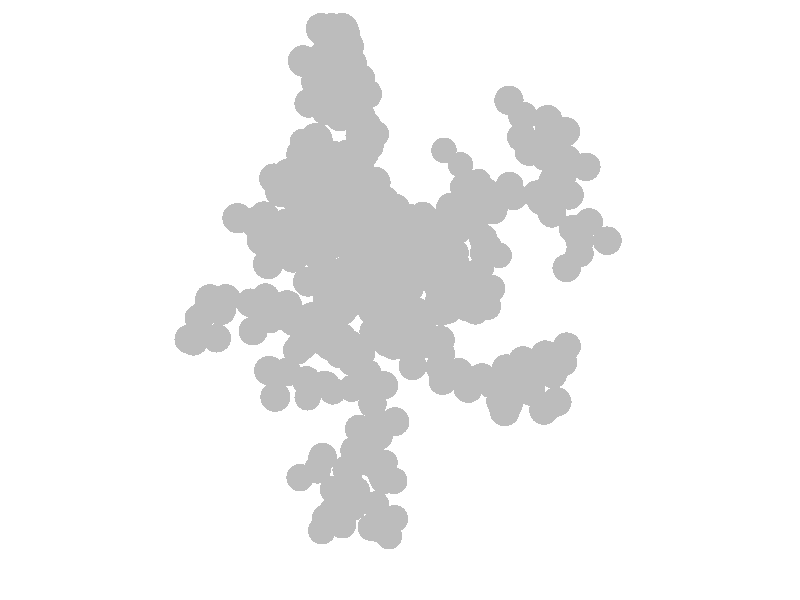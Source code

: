 #include "colors.inc"
background { rgb <1, 1, 1> }
camera {location <0, 0, 5>up <0,1,0> right <-1.33,0,0> angle 32look_at <0, 0, 0> sky <0, 1, 0> }
sphere { <0, 0, 0>, 0.05 texture {  pigment { rgb <0.5, 0.5, 0.5> } } }
sphere { <-0.0638263, 0.0583138, -0.0379613>, 0.05 texture {  pigment { rgb <0.5, 0.5, 0.5> } } }
sphere { <-0.0324001, 0.0656529, -0.0720638>, 0.05 texture {  pigment { rgb <0.5, 0.5, 0.5> } } }
sphere { <0.0309395, 0.103806, -0.0594075>, 0.05 texture {  pigment { rgb <0.5, 0.5, 0.5> } } }
sphere { <-0.0131241, 0.175431, -0.11345>, 0.05 texture {  pigment { rgb <0.5, 0.5, 0.5> } } }
sphere { <0.010452, 0.0143563, 0.0788838>, 0.05 texture {  pigment { rgb <0.5, 0.5, 0.5> } } }
sphere { <-0.122599, 0.0877057, 0.00207608>, 0.05 texture {  pigment { rgb <0.5, 0.5, 0.5> } } }
sphere { <0.0547786, -0.0444187, 0.0782655>, 0.05 texture {  pigment { rgb <0.5, 0.5, 0.5> } } }
sphere { <-0.0970406, 0.0344263, -0.102304>, 0.05 texture {  pigment { rgb <0.5, 0.5, 0.5> } } }
sphere { <-0.0311037, 0.1869, -0.164434>, 0.05 texture {  pigment { rgb <0.5, 0.5, 0.5> } } }
sphere { <-0.0950587, 0.122771, 0.0757487>, 0.05 texture {  pigment { rgb <0.5, 0.5, 0.5> } } }
sphere { <0.10911, 0.16541, -0.0537655>, 0.05 texture {  pigment { rgb <0.5, 0.5, 0.5> } } }
sphere { <-0.00552164, -0.0786874, 0.0429632>, 0.05 texture {  pigment { rgb <0.5, 0.5, 0.5> } } }
sphere { <-0.0906695, 0.19746, 0.139747>, 0.05 texture {  pigment { rgb <0.5, 0.5, 0.5> } } }
sphere { <-0.0312213, 0.267364, -0.153108>, 0.05 texture {  pigment { rgb <0.5, 0.5, 0.5> } } }
sphere { <-0.11531, 0.171247, 0.212761>, 0.05 texture {  pigment { rgb <0.5, 0.5, 0.5> } } }
sphere { <-0.0321288, 0.234284, -0.223894>, 0.05 texture {  pigment { rgb <0.5, 0.5, 0.5> } } }
sphere { <-0.0493192, 0.244205, 0.221508>, 0.05 texture {  pigment { rgb <0.5, 0.5, 0.5> } } }
sphere { <0.000377739, 0.210814, -0.0568499>, 0.05 texture {  pigment { rgb <0.5, 0.5, 0.5> } } }
sphere { <0.0785019, -0.128543, 0.0872931>, 0.05 texture {  pigment { rgb <0.5, 0.5, 0.5> } } }
sphere { <-0.114699, 0.259835, -0.100071>, 0.05 texture {  pigment { rgb <0.5, 0.5, 0.5> } } }
sphere { <-0.0947584, -0.112348, 0.0253705>, 0.05 texture {  pigment { rgb <0.5, 0.5, 0.5> } } }
sphere { <-0.160364, 0.15665, 0.20374>, 0.05 texture {  pigment { rgb <0.5, 0.5, 0.5> } } }
sphere { <0.0295652, 0.128194, -0.09527>, 0.05 texture {  pigment { rgb <0.5, 0.5, 0.5> } } }
sphere { <0.0588673, -0.0412395, 0.0343436>, 0.05 texture {  pigment { rgb <0.5, 0.5, 0.5> } } }
sphere { <-0.123248, 0.0843018, -0.16567>, 0.05 texture {  pigment { rgb <0.5, 0.5, 0.5> } } }
sphere { <-0.0858289, 0.30113, 0.156027>, 0.05 texture {  pigment { rgb <0.5, 0.5, 0.5> } } }
sphere { <-0.0477629, 0.252696, 0.122603>, 0.05 texture {  pigment { rgb <0.5, 0.5, 0.5> } } }
sphere { <-0.0593422, 0.259634, 0.0277938>, 0.05 texture {  pigment { rgb <0.5, 0.5, 0.5> } } }
sphere { <-0.148612, -0.189904, 0.0288424>, 0.05 texture {  pigment { rgb <0.5, 0.5, 0.5> } } }
sphere { <-0.0369525, -0.00581547, 0.163603>, 0.05 texture {  pigment { rgb <0.5, 0.5, 0.5> } } }
sphere { <0.136703, -0.0109638, 0.0119026>, 0.05 texture {  pigment { rgb <0.5, 0.5, 0.5> } } }
sphere { <0.0213121, -0.13097, 0.129565>, 0.05 texture {  pigment { rgb <0.5, 0.5, 0.5> } } }
sphere { <-0.172567, 0.27098, -0.0939308>, 0.05 texture {  pigment { rgb <0.5, 0.5, 0.5> } } }
sphere { <0.111412, 0.141263, 0.0204935>, 0.05 texture {  pigment { rgb <0.5, 0.5, 0.5> } } }
sphere { <0.0858302, 0.128231, -0.105939>, 0.05 texture {  pigment { rgb <0.5, 0.5, 0.5> } } }
sphere { <-0.158063, 0.318531, 0.200614>, 0.05 texture {  pigment { rgb <0.5, 0.5, 0.5> } } }
sphere { <0.169194, -0.0342335, 0.0785211>, 0.05 texture {  pigment { rgb <0.5, 0.5, 0.5> } } }
sphere { <-0.195169, 0.403458, 0.183603>, 0.05 texture {  pigment { rgb <0.5, 0.5, 0.5> } } }
sphere { <0.0181001, -0.0471128, 0.193856>, 0.05 texture {  pigment { rgb <0.5, 0.5, 0.5> } } }
sphere { <-0.0622092, 0.203627, -0.304588>, 0.05 texture {  pigment { rgb <0.5, 0.5, 0.5> } } }
sphere { <0.00774403, 0.188127, -0.281296>, 0.05 texture {  pigment { rgb <0.5, 0.5, 0.5> } } }
sphere { <-0.24327, 0.270184, -0.031567>, 0.05 texture {  pigment { rgb <0.5, 0.5, 0.5> } } }
sphere { <-0.227339, 0.191753, 0.256935>, 0.05 texture {  pigment { rgb <0.5, 0.5, 0.5> } } }
sphere { <-0.0452041, -0.149341, 0.119855>, 0.05 texture {  pigment { rgb <0.5, 0.5, 0.5> } } }
sphere { <-0.179893, -0.159974, -0.0568059>, 0.05 texture {  pigment { rgb <0.5, 0.5, 0.5> } } }
sphere { <-0.139485, -0.193531, -0.0512135>, 0.05 texture {  pigment { rgb <0.5, 0.5, 0.5> } } }
sphere { <-0.307165, 0.289338, -0.0792297>, 0.05 texture {  pigment { rgb <0.5, 0.5, 0.5> } } }
sphere { <0.124337, 0.116623, 0.0489664>, 0.05 texture {  pigment { rgb <0.5, 0.5, 0.5> } } }
sphere { <-0.0535015, -0.0412084, 0.203222>, 0.05 texture {  pigment { rgb <0.5, 0.5, 0.5> } } }
sphere { <-0.117139, 0.278544, -0.286828>, 0.05 texture {  pigment { rgb <0.5, 0.5, 0.5> } } }
sphere { <0.0437519, 0.212727, -0.340804>, 0.05 texture {  pigment { rgb <0.5, 0.5, 0.5> } } }
sphere { <-0.317379, 0.230389, -0.146789>, 0.05 texture {  pigment { rgb <0.5, 0.5, 0.5> } } }
sphere { <-0.129465, 0.369299, 0.27521>, 0.05 texture {  pigment { rgb <0.5, 0.5, 0.5> } } }
sphere { <-0.106728, -0.0183654, -0.0837548>, 0.05 texture {  pigment { rgb <0.5, 0.5, 0.5> } } }
sphere { <-0.0386463, 0.19808, 0.29603>, 0.05 texture {  pigment { rgb <0.5, 0.5, 0.5> } } }
sphere { <-0.010161, 0.317963, 0.0493561>, 0.05 texture {  pigment { rgb <0.5, 0.5, 0.5> } } }
sphere { <-0.101594, 0.36587, 0.165499>, 0.05 texture {  pigment { rgb <0.5, 0.5, 0.5> } } }
sphere { <0.0672895, 0.269247, -0.404338>, 0.05 texture {  pigment { rgb <0.5, 0.5, 0.5> } } }
sphere { <-0.148492, 0.470865, 0.182617>, 0.05 texture {  pigment { rgb <0.5, 0.5, 0.5> } } }
sphere { <-0.106304, 0.0443932, -0.245972>, 0.05 texture {  pigment { rgb <0.5, 0.5, 0.5> } } }
sphere { <0.206825, 0.0170358, 0.0083302>, 0.05 texture {  pigment { rgb <0.5, 0.5, 0.5> } } }
sphere { <-0.21253, -0.191162, 0.0859302>, 0.05 texture {  pigment { rgb <0.5, 0.5, 0.5> } } }
sphere { <-0.169205, -0.217906, 0.0799965>, 0.05 texture {  pigment { rgb <0.5, 0.5, 0.5> } } }
sphere { <0.0779018, 0.17325, -0.225173>, 0.05 texture {  pigment { rgb <0.5, 0.5, 0.5> } } }
sphere { <0.0889284, -0.156155, 0.0617349>, 0.05 texture {  pigment { rgb <0.5, 0.5, 0.5> } } }
sphere { <0.146523, -0.191764, 0.0230884>, 0.05 texture {  pigment { rgb <0.5, 0.5, 0.5> } } }
sphere { <-0.2749, -0.142934, 0.0929608>, 0.05 texture {  pigment { rgb <0.5, 0.5, 0.5> } } }
sphere { <0.0448127, -0.232379, 0.0988782>, 0.05 texture {  pigment { rgb <0.5, 0.5, 0.5> } } }
sphere { <-0.108718, -0.0395192, -0.216721>, 0.05 texture {  pigment { rgb <0.5, 0.5, 0.5> } } }
sphere { <-0.176192, -0.0102611, -0.103167>, 0.05 texture {  pigment { rgb <0.5, 0.5, 0.5> } } }
sphere { <-0.262507, 0.127981, 0.309788>, 0.05 texture {  pigment { rgb <0.5, 0.5, 0.5> } } }
sphere { <0.176546, 0.124871, 0.00364049>, 0.05 texture {  pigment { rgb <0.5, 0.5, 0.5> } } }
sphere { <-0.167874, 0.463022, 0.160293>, 0.05 texture {  pigment { rgb <0.5, 0.5, 0.5> } } }
sphere { <0.0380525, 0.297272, -0.0332474>, 0.05 texture {  pigment { rgb <0.5, 0.5, 0.5> } } }
sphere { <-0.266167, 0.432216, 0.178091>, 0.05 texture {  pigment { rgb <0.5, 0.5, 0.5> } } }
sphere { <0.137592, 0.22436, 0.0547039>, 0.05 texture {  pigment { rgb <0.5, 0.5, 0.5> } } }
sphere { <-0.127985, -0.266256, 0.0263881>, 0.05 texture {  pigment { rgb <0.5, 0.5, 0.5> } } }
sphere { <0.14082, -0.240112, 0.0381363>, 0.05 texture {  pigment { rgb <0.5, 0.5, 0.5> } } }
sphere { <0.0740019, -0.0916645, 0.209864>, 0.05 texture {  pigment { rgb <0.5, 0.5, 0.5> } } }
sphere { <-0.301414, -0.0899719, 0.0214609>, 0.05 texture {  pigment { rgb <0.5, 0.5, 0.5> } } }
sphere { <0.300123, 0.0364951, -0.0171716>, 0.05 texture {  pigment { rgb <0.5, 0.5, 0.5> } } }
sphere { <-0.195528, 0.0566063, 0.291526>, 0.05 texture {  pigment { rgb <0.5, 0.5, 0.5> } } }
sphere { <-0.0510525, -0.0110275, -0.246629>, 0.05 texture {  pigment { rgb <0.5, 0.5, 0.5> } } }
sphere { <-0.358972, 0.26506, -0.222534>, 0.05 texture {  pigment { rgb <0.5, 0.5, 0.5> } } }
sphere { <-0.241392, 0.00707664, 0.340594>, 0.05 texture {  pigment { rgb <0.5, 0.5, 0.5> } } }
sphere { <-0.349659, 0.179432, -0.175446>, 0.05 texture {  pigment { rgb <0.5, 0.5, 0.5> } } }
sphere { <-0.338241, 0.185604, 0.311852>, 0.05 texture {  pigment { rgb <0.5, 0.5, 0.5> } } }
sphere { <-0.358393, -0.176169, 0.130739>, 0.05 texture {  pigment { rgb <0.5, 0.5, 0.5> } } }
sphere { <-0.0857133, -0.29415, 0.100442>, 0.05 texture {  pigment { rgb <0.5, 0.5, 0.5> } } }
sphere { <-0.355267, 0.1409, 0.379745>, 0.05 texture {  pigment { rgb <0.5, 0.5, 0.5> } } }
sphere { <-0.0563266, -0.303673, 0.0501294>, 0.05 texture {  pigment { rgb <0.5, 0.5, 0.5> } } }
sphere { <0.0630769, -0.0918873, 0.191222>, 0.05 texture {  pigment { rgb <0.5, 0.5, 0.5> } } }
sphere { <-0.0585658, 0.0609898, 0.202425>, 0.05 texture {  pigment { rgb <0.5, 0.5, 0.5> } } }
sphere { <-0.375694, -0.0770352, 0.073654>, 0.05 texture {  pigment { rgb <0.5, 0.5, 0.5> } } }
sphere { <-0.115293, 0.365811, 0.362804>, 0.05 texture {  pigment { rgb <0.5, 0.5, 0.5> } } }
sphere { <-0.0969145, -0.366478, 0.0825126>, 0.05 texture {  pigment { rgb <0.5, 0.5, 0.5> } } }
sphere { <-0.451261, -0.0511555, 0.122642>, 0.05 texture {  pigment { rgb <0.5, 0.5, 0.5> } } }
sphere { <0.071484, 0.163111, -0.375537>, 0.05 texture {  pigment { rgb <0.5, 0.5, 0.5> } } }
sphere { <0.17722, 0.298098, 0.085332>, 0.05 texture {  pigment { rgb <0.5, 0.5, 0.5> } } }
sphere { <0.139781, 0.138631, -0.320911>, 0.05 texture {  pigment { rgb <0.5, 0.5, 0.5> } } }
sphere { <0.142721, -0.237039, 0.0577085>, 0.05 texture {  pigment { rgb <0.5, 0.5, 0.5> } } }
sphere { <-0.35507, 0.345713, -0.178812>, 0.05 texture {  pigment { rgb <0.5, 0.5, 0.5> } } }
sphere { <-0.0701502, -0.438868, 0.109224>, 0.05 texture {  pigment { rgb <0.5, 0.5, 0.5> } } }
sphere { <0.0355726, 0.0516716, 0.171115>, 0.05 texture {  pigment { rgb <0.5, 0.5, 0.5> } } }
sphere { <0.264422, 0.296097, 0.117245>, 0.05 texture {  pigment { rgb <0.5, 0.5, 0.5> } } }
sphere { <0.317806, 0.355184, 0.134396>, 0.05 texture {  pigment { rgb <0.5, 0.5, 0.5> } } }
sphere { <-0.422643, -0.0569274, 0.0337553>, 0.05 texture {  pigment { rgb <0.5, 0.5, 0.5> } } }
sphere { <-0.105795, 0.526017, 0.247738>, 0.05 texture {  pigment { rgb <0.5, 0.5, 0.5> } } }
sphere { <0.305771, 0.38487, 0.0400129>, 0.05 texture {  pigment { rgb <0.5, 0.5, 0.5> } } }
sphere { <-0.138034, 0.474743, 0.197926>, 0.05 texture {  pigment { rgb <0.5, 0.5, 0.5> } } }
sphere { <0.191668, -0.010791, 0.0155188>, 0.05 texture {  pigment { rgb <0.5, 0.5, 0.5> } } }
sphere { <-0.112751, 0.340979, -0.361534>, 0.05 texture {  pigment { rgb <0.5, 0.5, 0.5> } } }
sphere { <-0.114176, 0.593949, 0.259121>, 0.05 texture {  pigment { rgb <0.5, 0.5, 0.5> } } }
sphere { <0.206482, -0.253922, 0.110242>, 0.05 texture {  pigment { rgb <0.5, 0.5, 0.5> } } }
sphere { <0.144107, -0.141106, 0.0645522>, 0.05 texture {  pigment { rgb <0.5, 0.5, 0.5> } } }
sphere { <-0.0931741, 0.252292, -0.385096>, 0.05 texture {  pigment { rgb <0.5, 0.5, 0.5> } } }
sphere { <0.285518, 0.366521, 0.188368>, 0.05 texture {  pigment { rgb <0.5, 0.5, 0.5> } } }
sphere { <-0.318457, -0.0585407, 0.00017752>, 0.05 texture {  pigment { rgb <0.5, 0.5, 0.5> } } }
sphere { <-0.212127, -0.00484829, 0.226201>, 0.05 texture {  pigment { rgb <0.5, 0.5, 0.5> } } }
sphere { <-0.131094, 0.61377, 0.338726>, 0.05 texture {  pigment { rgb <0.5, 0.5, 0.5> } } }
sphere { <-0.0176708, -0.421276, 0.181244>, 0.05 texture {  pigment { rgb <0.5, 0.5, 0.5> } } }
sphere { <-0.141659, -0.449322, 0.152457>, 0.05 texture {  pigment { rgb <0.5, 0.5, 0.5> } } }
sphere { <-0.0905943, -0.47618, 0.100166>, 0.05 texture {  pigment { rgb <0.5, 0.5, 0.5> } } }
sphere { <-0.395549, 0.380512, -0.103704>, 0.05 texture {  pigment { rgb <0.5, 0.5, 0.5> } } }
sphere { <-0.279486, 0.396722, -0.204938>, 0.05 texture {  pigment { rgb <0.5, 0.5, 0.5> } } }
sphere { <-0.339732, -0.155905, 0.19334>, 0.05 texture {  pigment { rgb <0.5, 0.5, 0.5> } } }
sphere { <0.140413, 0.303343, -0.428763>, 0.05 texture {  pigment { rgb <0.5, 0.5, 0.5> } } }
sphere { <-0.460512, -0.0682919, 0.0643492>, 0.05 texture {  pigment { rgb <0.5, 0.5, 0.5> } } }
sphere { <0.402147, 0.368537, 0.0595167>, 0.05 texture {  pigment { rgb <0.5, 0.5, 0.5> } } }
sphere { <-0.186937, 0.336385, 0.396832>, 0.05 texture {  pigment { rgb <0.5, 0.5, 0.5> } } }
sphere { <0.33187, 0.0415347, -0.0645961>, 0.05 texture {  pigment { rgb <0.5, 0.5, 0.5> } } }
sphere { <0.330185, 0.318664, 0.0555383>, 0.05 texture {  pigment { rgb <0.5, 0.5, 0.5> } } }
sphere { <0.284026, -0.270148, 0.150782>, 0.05 texture {  pigment { rgb <0.5, 0.5, 0.5> } } }
sphere { <0.195705, 0.105909, -0.254411>, 0.05 texture {  pigment { rgb <0.5, 0.5, 0.5> } } }
sphere { <0.294255, 0.217555, 0.0689453>, 0.05 texture {  pigment { rgb <0.5, 0.5, 0.5> } } }
sphere { <-0.112503, -0.528999, 0.0329898>, 0.05 texture {  pigment { rgb <0.5, 0.5, 0.5> } } }
sphere { <0.20594, 0.250278, 0.011226>, 0.05 texture {  pigment { rgb <0.5, 0.5, 0.5> } } }
sphere { <-0.106827, 0.286374, -0.449762>, 0.05 texture {  pigment { rgb <0.5, 0.5, 0.5> } } }
sphere { <0.0829324, 0.307247, -0.0624599>, 0.05 texture {  pigment { rgb <0.5, 0.5, 0.5> } } }
sphere { <-0.211085, 0.0995288, -0.164856>, 0.05 texture {  pigment { rgb <0.5, 0.5, 0.5> } } }
sphere { <-0.34398, -0.160836, 0.0636601>, 0.05 texture {  pigment { rgb <0.5, 0.5, 0.5> } } }
sphere { <0.086459, 0.100112, -0.43219>, 0.05 texture {  pigment { rgb <0.5, 0.5, 0.5> } } }
sphere { <0.190827, 0.218979, -0.429718>, 0.05 texture {  pigment { rgb <0.5, 0.5, 0.5> } } }
sphere { <0.313779, -0.288614, 0.198671>, 0.05 texture {  pigment { rgb <0.5, 0.5, 0.5> } } }
sphere { <-0.166245, 0.344889, -0.0803423>, 0.05 texture {  pigment { rgb <0.5, 0.5, 0.5> } } }
sphere { <-0.146771, 0.620101, 0.201092>, 0.05 texture {  pigment { rgb <0.5, 0.5, 0.5> } } }
sphere { <-0.162434, 0.698762, 0.318016>, 0.05 texture {  pigment { rgb <0.5, 0.5, 0.5> } } }
sphere { <-0.209863, 0.215399, 0.265484>, 0.05 texture {  pigment { rgb <0.5, 0.5, 0.5> } } }
sphere { <0.280305, 0.057528, -0.0990273>, 0.05 texture {  pigment { rgb <0.5, 0.5, 0.5> } } }
sphere { <-0.205947, 0.630919, 0.206377>, 0.05 texture {  pigment { rgb <0.5, 0.5, 0.5> } } }
sphere { <0.0381627, -0.117706, 0.268538>, 0.05 texture {  pigment { rgb <0.5, 0.5, 0.5> } } }
sphere { <-0.21308, -0.135033, -0.119497>, 0.05 texture {  pigment { rgb <0.5, 0.5, 0.5> } } }
sphere { <0.00905992, 0.199594, 0.31636>, 0.05 texture {  pigment { rgb <0.5, 0.5, 0.5> } } }
sphere { <-0.0235193, 0.28143, 0.32821>, 0.05 texture {  pigment { rgb <0.5, 0.5, 0.5> } } }
sphere { <-0.388534, -0.0159796, 0.19059>, 0.05 texture {  pigment { rgb <0.5, 0.5, 0.5> } } }
sphere { <0.371876, -0.240474, 0.115563>, 0.05 texture {  pigment { rgb <0.5, 0.5, 0.5> } } }
sphere { <-0.0760018, -0.494078, -0.0494799>, 0.05 texture {  pigment { rgb <0.5, 0.5, 0.5> } } }
sphere { <-0.266271, 0.376963, 0.412329>, 0.05 texture {  pigment { rgb <0.5, 0.5, 0.5> } } }
sphere { <0.18716, 0.339834, -0.425733>, 0.05 texture {  pigment { rgb <0.5, 0.5, 0.5> } } }
sphere { <-0.323907, 0.481764, 0.221686>, 0.05 texture {  pigment { rgb <0.5, 0.5, 0.5> } } }
sphere { <-0.435665, 0.119224, 0.388476>, 0.05 texture {  pigment { rgb <0.5, 0.5, 0.5> } } }
sphere { <0.488342, 0.377843, 0.0193328>, 0.05 texture {  pigment { rgb <0.5, 0.5, 0.5> } } }
sphere { <-0.131516, 0.734888, 0.369174>, 0.05 texture {  pigment { rgb <0.5, 0.5, 0.5> } } }
sphere { <-0.231865, 0.396249, 0.491298>, 0.05 texture {  pigment { rgb <0.5, 0.5, 0.5> } } }
sphere { <-0.260429, -0.0866789, 0.3689>, 0.05 texture {  pigment { rgb <0.5, 0.5, 0.5> } } }
sphere { <-0.208908, 0.341709, 0.532225>, 0.05 texture {  pigment { rgb <0.5, 0.5, 0.5> } } }
sphere { <0.499697, 0.350198, 0.073712>, 0.05 texture {  pigment { rgb <0.5, 0.5, 0.5> } } }
sphere { <-0.392047, -0.249835, 0.167881>, 0.05 texture {  pigment { rgb <0.5, 0.5, 0.5> } } }
sphere { <-0.268717, 0.0783976, 0.237561>, 0.05 texture {  pigment { rgb <0.5, 0.5, 0.5> } } }
sphere { <0.295283, 0.166367, 0.107217>, 0.05 texture {  pigment { rgb <0.5, 0.5, 0.5> } } }
sphere { <-0.132186, 0.300322, -0.506866>, 0.05 texture {  pigment { rgb <0.5, 0.5, 0.5> } } }
sphere { <-0.0911582, 0.384643, -0.52751>, 0.05 texture {  pigment { rgb <0.5, 0.5, 0.5> } } }
sphere { <-0.174512, -0.597528, 0.0178194>, 0.05 texture {  pigment { rgb <0.5, 0.5, 0.5> } } }
sphere { <-0.188311, -0.600406, 0.0767014>, 0.05 texture {  pigment { rgb <0.5, 0.5, 0.5> } } }
sphere { <0.540846, 0.308322, 0.0365534>, 0.05 texture {  pigment { rgb <0.5, 0.5, 0.5> } } }
sphere { <0.352288, -0.344383, 0.215903>, 0.05 texture {  pigment { rgb <0.5, 0.5, 0.5> } } }
sphere { <0.225645, 0.0871822, -0.244662>, 0.05 texture {  pigment { rgb <0.5, 0.5, 0.5> } } }
sphere { <-0.255467, 0.367893, -0.0455272>, 0.05 texture {  pigment { rgb <0.5, 0.5, 0.5> } } }
sphere { <0.45309, -0.248895, 0.0804181>, 0.05 texture {  pigment { rgb <0.5, 0.5, 0.5> } } }
sphere { <0.394186, 0.412829, -0.021806>, 0.05 texture {  pigment { rgb <0.5, 0.5, 0.5> } } }
sphere { <-0.423229, -0.254609, 0.242378>, 0.05 texture {  pigment { rgb <0.5, 0.5, 0.5> } } }
sphere { <-0.118343, 0.371409, -0.455147>, 0.05 texture {  pigment { rgb <0.5, 0.5, 0.5> } } }
sphere { <0.546956, 0.427834, -0.0093879>, 0.05 texture {  pigment { rgb <0.5, 0.5, 0.5> } } }
sphere { <-0.114227, 0.326967, 0.450543>, 0.05 texture {  pigment { rgb <0.5, 0.5, 0.5> } } }
sphere { <-0.0549275, 0.271599, -0.490561>, 0.05 texture {  pigment { rgb <0.5, 0.5, 0.5> } } }
sphere { <-0.158042, 0.776448, 0.422031>, 0.05 texture {  pigment { rgb <0.5, 0.5, 0.5> } } }
sphere { <-0.118847, -0.267111, -0.106563>, 0.05 texture {  pigment { rgb <0.5, 0.5, 0.5> } } }
sphere { <-0.365966, 0.244335, 0.329178>, 0.05 texture {  pigment { rgb <0.5, 0.5, 0.5> } } }
sphere { <-0.18627, -0.633914, -0.0601707>, 0.05 texture {  pigment { rgb <0.5, 0.5, 0.5> } } }
sphere { <0.23249, -0.301868, 0.239734>, 0.05 texture {  pigment { rgb <0.5, 0.5, 0.5> } } }
sphere { <-0.122483, 0.391476, -0.614388>, 0.05 texture {  pigment { rgb <0.5, 0.5, 0.5> } } }
sphere { <-0.163071, 0.394405, -0.701304>, 0.05 texture {  pigment { rgb <0.5, 0.5, 0.5> } } }
sphere { <-0.248318, 0.770833, 0.431857>, 0.05 texture {  pigment { rgb <0.5, 0.5, 0.5> } } }
sphere { <-0.219771, 0.295263, 0.296029>, 0.05 texture {  pigment { rgb <0.5, 0.5, 0.5> } } }
sphere { <0.190628, 0.362699, -0.482966>, 0.05 texture {  pigment { rgb <0.5, 0.5, 0.5> } } }
sphere { <0.560353, 0.445394, 0.0715616>, 0.05 texture {  pigment { rgb <0.5, 0.5, 0.5> } } }
sphere { <0.215256, 0.183213, -0.374711>, 0.05 texture {  pigment { rgb <0.5, 0.5, 0.5> } } }
sphere { <0.194879, 0.368563, -0.440986>, 0.05 texture {  pigment { rgb <0.5, 0.5, 0.5> } } }
sphere { <-0.13965, 0.048496, -0.32235>, 0.05 texture {  pigment { rgb <0.5, 0.5, 0.5> } } }
sphere { <0.0417441, 0.0452998, -0.36177>, 0.05 texture {  pigment { rgb <0.5, 0.5, 0.5> } } }
sphere { <0.320788, -0.282663, 0.240713>, 0.05 texture {  pigment { rgb <0.5, 0.5, 0.5> } } }
sphere { <-0.273472, -0.55612, 0.0719938>, 0.05 texture {  pigment { rgb <0.5, 0.5, 0.5> } } }
sphere { <-0.0158613, 0.303479, 0.36843>, 0.05 texture {  pigment { rgb <0.5, 0.5, 0.5> } } }
sphere { <-0.242557, -0.692255, -0.0866901>, 0.05 texture {  pigment { rgb <0.5, 0.5, 0.5> } } }
sphere { <-0.105901, -0.538163, -0.0787359>, 0.05 texture {  pigment { rgb <0.5, 0.5, 0.5> } } }
sphere { <0.242967, 0.437085, -0.398301>, 0.05 texture {  pigment { rgb <0.5, 0.5, 0.5> } } }
sphere { <-0.155569, -0.674555, 0.0827516>, 0.05 texture {  pigment { rgb <0.5, 0.5, 0.5> } } }
sphere { <-0.107588, -0.601282, -0.125633>, 0.05 texture {  pigment { rgb <0.5, 0.5, 0.5> } } }
sphere { <-0.0203551, -0.150403, 0.328815>, 0.05 texture {  pigment { rgb <0.5, 0.5, 0.5> } } }
sphere { <-0.378453, 0.255094, 0.359434>, 0.05 texture {  pigment { rgb <0.5, 0.5, 0.5> } } }
sphere { <-0.508845, -0.107586, 0.16607>, 0.05 texture {  pigment { rgb <0.5, 0.5, 0.5> } } }
sphere { <-0.184156, 0.395516, -0.528839>, 0.05 texture {  pigment { rgb <0.5, 0.5, 0.5> } } }
sphere { <-0.176946, -0.326082, -0.134759>, 0.05 texture {  pigment { rgb <0.5, 0.5, 0.5> } } }
sphere { <-0.174356, 0.776427, 0.318684>, 0.05 texture {  pigment { rgb <0.5, 0.5, 0.5> } } }
sphere { <0.152059, -0.290331, 0.0126738>, 0.05 texture {  pigment { rgb <0.5, 0.5, 0.5> } } }
sphere { <0.425222, -0.210225, 0.170912>, 0.05 texture {  pigment { rgb <0.5, 0.5, 0.5> } } }
sphere { <-0.171114, 0.749077, 0.255057>, 0.05 texture {  pigment { rgb <0.5, 0.5, 0.5> } } }
sphere { <-0.0663584, 0.133186, -0.365696>, 0.05 texture {  pigment { rgb <0.5, 0.5, 0.5> } } }
sphere { <0.51219, -0.193024, 0.0760094>, 0.05 texture {  pigment { rgb <0.5, 0.5, 0.5> } } }
sphere { <-0.0661731, -0.646748, -0.110833>, 0.05 texture {  pigment { rgb <0.5, 0.5, 0.5> } } }
sphere { <0.362953, -0.28757, 0.0465006>, 0.05 texture {  pigment { rgb <0.5, 0.5, 0.5> } } }
sphere { <-0.224813, -0.77487, -0.0554359>, 0.05 texture {  pigment { rgb <0.5, 0.5, 0.5> } } }
sphere { <-0.342689, 0.430062, -0.211086>, 0.05 texture {  pigment { rgb <0.5, 0.5, 0.5> } } }
sphere { <0.139967, -0.0384943, 0.232664>, 0.05 texture {  pigment { rgb <0.5, 0.5, 0.5> } } }
sphere { <-0.258283, 0.388691, 0.563193>, 0.05 texture {  pigment { rgb <0.5, 0.5, 0.5> } } }
sphere { <-0.287783, 0.4125, 0.600655>, 0.05 texture {  pigment { rgb <0.5, 0.5, 0.5> } } }
sphere { <-0.337943, 0.426207, -0.136229>, 0.05 texture {  pigment { rgb <0.5, 0.5, 0.5> } } }
sphere { <-0.237311, 0.862799, 0.398486>, 0.05 texture {  pigment { rgb <0.5, 0.5, 0.5> } } }
sphere { <-0.289998, 0.117928, -0.17582>, 0.05 texture {  pigment { rgb <0.5, 0.5, 0.5> } } }
sphere { <0.327997, -0.295241, 0.335473>, 0.05 texture {  pigment { rgb <0.5, 0.5, 0.5> } } }
sphere { <-0.0763203, 0.38538, -0.440578>, 0.05 texture {  pigment { rgb <0.5, 0.5, 0.5> } } }
sphere { <-0.262193, 0.477275, -0.181073>, 0.05 texture {  pigment { rgb <0.5, 0.5, 0.5> } } }
sphere { <-0.119954, 0.4932, 0.331835>, 0.05 texture {  pigment { rgb <0.5, 0.5, 0.5> } } }
sphere { <-0.259891, 0.765952, 0.461793>, 0.05 texture {  pigment { rgb <0.5, 0.5, 0.5> } } }
sphere { <-0.143652, 0.310924, 0.540431>, 0.05 texture {  pigment { rgb <0.5, 0.5, 0.5> } } }
sphere { <0.282196, 0.0895472, -0.314984>, 0.05 texture {  pigment { rgb <0.5, 0.5, 0.5> } } }
sphere { <0.654622, 0.469288, 0.094692>, 0.05 texture {  pigment { rgb <0.5, 0.5, 0.5> } } }
sphere { <0.259532, 0.399879, -0.496302>, 0.05 texture {  pigment { rgb <0.5, 0.5, 0.5> } } }
sphere { <-0.308811, 0.766612, 0.535206>, 0.05 texture {  pigment { rgb <0.5, 0.5, 0.5> } } }
sphere { <-0.260773, 0.663696, 0.132169>, 0.05 texture {  pigment { rgb <0.5, 0.5, 0.5> } } }
sphere { <0.379266, -0.312065, 0.294883>, 0.05 texture {  pigment { rgb <0.5, 0.5, 0.5> } } }
sphere { <-0.246202, 0.540702, -0.158856>, 0.05 texture {  pigment { rgb <0.5, 0.5, 0.5> } } }
sphere { <0.563024, 0.430455, 0.1455>, 0.05 texture {  pigment { rgb <0.5, 0.5, 0.5> } } }
sphere { <-0.0800511, 0.375223, 0.563043>, 0.05 texture {  pigment { rgb <0.5, 0.5, 0.5> } } }
sphere { <0.598692, 0.507081, -0.007684>, 0.05 texture {  pigment { rgb <0.5, 0.5, 0.5> } } }
sphere { <0.415991, -0.299546, 0.149625>, 0.05 texture {  pigment { rgb <0.5, 0.5, 0.5> } } }
sphere { <0.524485, 0.488614, 0.209562>, 0.05 texture {  pigment { rgb <0.5, 0.5, 0.5> } } }
sphere { <-0.145709, 0.30122, -0.731266>, 0.05 texture {  pigment { rgb <0.5, 0.5, 0.5> } } }
sphere { <-0.181818, 0.0284534, -0.197342>, 0.05 texture {  pigment { rgb <0.5, 0.5, 0.5> } } }
sphere { <-0.27765, 0.518253, -0.0702214>, 0.05 texture {  pigment { rgb <0.5, 0.5, 0.5> } } }
sphere { <-0.172529, -0.758168, -0.0940599>, 0.05 texture {  pigment { rgb <0.5, 0.5, 0.5> } } }
sphere { <-0.45323, 0.279911, 0.344404>, 0.05 texture {  pigment { rgb <0.5, 0.5, 0.5> } } }
sphere { <-0.309252, 0.0615038, 0.314923>, 0.05 texture {  pigment { rgb <0.5, 0.5, 0.5> } } }
sphere { <-0.191752, 0.839633, 0.234096>, 0.05 texture {  pigment { rgb <0.5, 0.5, 0.5> } } }
sphere { <-0.407783, 0.446469, -0.217726>, 0.05 texture {  pigment { rgb <0.5, 0.5, 0.5> } } }
sphere { <0.61429, 0.253198, 0.0466506>, 0.05 texture {  pigment { rgb <0.5, 0.5, 0.5> } } }
sphere { <-0.304498, 0.471025, 0.251671>, 0.05 texture {  pigment { rgb <0.5, 0.5, 0.5> } } }
sphere { <0.028637, 0.227682, 0.365387>, 0.05 texture {  pigment { rgb <0.5, 0.5, 0.5> } } }
sphere { <-0.49335, -0.00230878, 0.0247706>, 0.05 texture {  pigment { rgb <0.5, 0.5, 0.5> } } }
sphere { <-0.514937, -0.0101952, 0.185284>, 0.05 texture {  pigment { rgb <0.5, 0.5, 0.5> } } }
sphere { <0.54293, -0.26444, 0.0462606>, 0.05 texture {  pigment { rgb <0.5, 0.5, 0.5> } } }
sphere { <-0.198679, 0.552658, -0.240574>, 0.05 texture {  pigment { rgb <0.5, 0.5, 0.5> } } }
sphere { <-0.190882, -0.0330028, 0.40035>, 0.05 texture {  pigment { rgb <0.5, 0.5, 0.5> } } }
sphere { <-0.154359, 0.61947, -0.230523>, 0.05 texture {  pigment { rgb <0.5, 0.5, 0.5> } } }
sphere { <-0.018937, 0.212104, 0.433115>, 0.05 texture {  pigment { rgb <0.5, 0.5, 0.5> } } }
sphere { <-0.245522, 0.730693, 0.588477>, 0.05 texture {  pigment { rgb <0.5, 0.5, 0.5> } } }
sphere { <-0.301021, 0.450877, 0.691509>, 0.05 texture {  pigment { rgb <0.5, 0.5, 0.5> } } }
sphere { <0.345025, -0.36694, 0.400096>, 0.05 texture {  pigment { rgb <0.5, 0.5, 0.5> } } }
sphere { <-0.200241, 0.678137, 0.543075>, 0.05 texture {  pigment { rgb <0.5, 0.5, 0.5> } } }
sphere { <-0.0892716, -0.751073, -0.0994986>, 0.05 texture {  pigment { rgb <0.5, 0.5, 0.5> } } }
sphere { <-0.359904, 0.496719, -0.235175>, 0.05 texture {  pigment { rgb <0.5, 0.5, 0.5> } } }
sphere { <-0.270083, -0.311913, -0.117279>, 0.05 texture {  pigment { rgb <0.5, 0.5, 0.5> } } }
sphere { <-0.33864, 0.236478, -0.301527>, 0.05 texture {  pigment { rgb <0.5, 0.5, 0.5> } } }
sphere { <-0.383277, 0.214752, -0.215858>, 0.05 texture {  pigment { rgb <0.5, 0.5, 0.5> } } }
sphere { <0.582623, 0.362184, 0.196189>, 0.05 texture {  pigment { rgb <0.5, 0.5, 0.5> } } }
sphere { <-0.020087, -0.808077, -0.143019>, 0.05 texture {  pigment { rgb <0.5, 0.5, 0.5> } } }
sphere { <-0.464528, 0.200463, 0.315133>, 0.05 texture {  pigment { rgb <0.5, 0.5, 0.5> } } }
sphere { <0.303882, 0.378328, -0.424876>, 0.05 texture {  pigment { rgb <0.5, 0.5, 0.5> } } }
sphere { <-0.603711, 0.0054461, 0.16248>, 0.05 texture {  pigment { rgb <0.5, 0.5, 0.5> } } }
sphere { <0.228033, -0.0225269, 0.23121>, 0.05 texture {  pigment { rgb <0.5, 0.5, 0.5> } } }
sphere { <0.247535, 0.307178, -0.524172>, 0.05 texture {  pigment { rgb <0.5, 0.5, 0.5> } } }
sphere { <-0.245539, -0.775709, -0.141412>, 0.05 texture {  pigment { rgb <0.5, 0.5, 0.5> } } }
sphere { <0.223513, 0.136644, -0.43083>, 0.05 texture {  pigment { rgb <0.5, 0.5, 0.5> } } }
sphere { <0.268032, 0.471169, -0.531437>, 0.05 texture {  pigment { rgb <0.5, 0.5, 0.5> } } }
sphere { <-0.223367, 0.740066, 0.685272>, 0.05 texture {  pigment { rgb <0.5, 0.5, 0.5> } } }
sphere { <0.310311, 0.332315, -0.446924>, 0.05 texture {  pigment { rgb <0.5, 0.5, 0.5> } } }
sphere { <-0.0556085, 0.410081, -0.648739>, 0.05 texture {  pigment { rgb <0.5, 0.5, 0.5> } } }
sphere { <-0.486272, 0.0105696, -0.0452528>, 0.05 texture {  pigment { rgb <0.5, 0.5, 0.5> } } }
sphere { <-0.302949, -0.622864, -0.103212>, 0.05 texture {  pigment { rgb <0.5, 0.5, 0.5> } } }
sphere { <-0.608863, -0.0352998, 0.253103>, 0.05 texture {  pigment { rgb <0.5, 0.5, 0.5> } } }
sphere { <0.238482, 0.53463, -0.502443>, 0.05 texture {  pigment { rgb <0.5, 0.5, 0.5> } } }
sphere { <-0.302758, 0.581134, -0.225442>, 0.05 texture {  pigment { rgb <0.5, 0.5, 0.5> } } }
sphere { <0.288475, 0.313508, 0.269811>, 0.05 texture {  pigment { rgb <0.5, 0.5, 0.5> } } }
sphere { <0.3141, 0.12245, -0.408376>, 0.05 texture {  pigment { rgb <0.5, 0.5, 0.5> } } }
sphere { <0.3871, 0.174466, -0.449802>, 0.05 texture {  pigment { rgb <0.5, 0.5, 0.5> } } }
sphere { <0.450805, -0.279234, 0.102491>, 0.05 texture {  pigment { rgb <0.5, 0.5, 0.5> } } }
sphere { <0.29827, 0.459391, -0.608716>, 0.05 texture {  pigment { rgb <0.5, 0.5, 0.5> } } }
sphere { <0.441271, 0.509062, 0.237873>, 0.05 texture {  pigment { rgb <0.5, 0.5, 0.5> } } }
sphere { <-0.34993, 0.27536, -0.310854>, 0.05 texture {  pigment { rgb <0.5, 0.5, 0.5> } } }
sphere { <0.330545, 0.409333, -0.462618>, 0.05 texture {  pigment { rgb <0.5, 0.5, 0.5> } } }
sphere { <0.259809, -0.0349267, 0.189568>, 0.05 texture {  pigment { rgb <0.5, 0.5, 0.5> } } }
sphere { <0.524264, 0.519425, -0.0528692>, 0.05 texture {  pigment { rgb <0.5, 0.5, 0.5> } } }
sphere { <-0.0607468, -0.675472, -0.203866>, 0.05 texture {  pigment { rgb <0.5, 0.5, 0.5> } } }
sphere { <0.0010576, -0.161308, 0.0122702>, 0.05 texture {  pigment { rgb <0.5, 0.5, 0.5> } } }
sphere { <-0.455067, 0.228196, -0.22222>, 0.05 texture {  pigment { rgb <0.5, 0.5, 0.5> } } }
sphere { <-0.667142, -0.0271716, 0.143292>, 0.05 texture {  pigment { rgb <0.5, 0.5, 0.5> } } }
sphere { <-0.326102, -0.280204, 0.153056>, 0.05 texture {  pigment { rgb <0.5, 0.5, 0.5> } } }
sphere { <-0.278558, 0.804632, 0.218335>, 0.05 texture {  pigment { rgb <0.5, 0.5, 0.5> } } }
sphere { <-0.321372, -0.148113, 0.411798>, 0.05 texture {  pigment { rgb <0.5, 0.5, 0.5> } } }
sphere { <-0.177184, 0.792176, 0.638642>, 0.05 texture {  pigment { rgb <0.5, 0.5, 0.5> } } }
sphere { <0.380818, -0.366875, 0.105104>, 0.05 texture {  pigment { rgb <0.5, 0.5, 0.5> } } }
sphere { <0.419, 0.563241, 0.192348>, 0.05 texture {  pigment { rgb <0.5, 0.5, 0.5> } } }
sphere { <-0.0911278, 0.631809, -0.29638>, 0.05 texture {  pigment { rgb <0.5, 0.5, 0.5> } } }
sphere { <0.365859, 0.357653, -0.376137>, 0.05 texture {  pigment { rgb <0.5, 0.5, 0.5> } } }
sphere { <-0.490011, 0.263155, 0.309744>, 0.05 texture {  pigment { rgb <0.5, 0.5, 0.5> } } }
sphere { <-0.399007, 0.36144, 0.353518>, 0.05 texture {  pigment { rgb <0.5, 0.5, 0.5> } } }
sphere { <0.143819, 0.0506158, -0.485987>, 0.05 texture {  pigment { rgb <0.5, 0.5, 0.5> } } }
sphere { <-0.208637, 0.485781, -0.289491>, 0.05 texture {  pigment { rgb <0.5, 0.5, 0.5> } } }
sphere { <-0.367093, -0.654204, -0.124786>, 0.05 texture {  pigment { rgb <0.5, 0.5, 0.5> } } }
sphere { <-0.17655, 0.270474, -0.474545>, 0.05 texture {  pigment { rgb <0.5, 0.5, 0.5> } } }
sphere { <-0.18699, 0.705684, 0.125781>, 0.05 texture {  pigment { rgb <0.5, 0.5, 0.5> } } }
sphere { <-0.208089, 0.846925, 0.455291>, 0.05 texture {  pigment { rgb <0.5, 0.5, 0.5> } } }
sphere { <-0.471407, 0.204038, -0.298909>, 0.05 texture {  pigment { rgb <0.5, 0.5, 0.5> } } }
sphere { <-0.211439, 0.853347, 0.265346>, 0.05 texture {  pigment { rgb <0.5, 0.5, 0.5> } } }
sphere { <0.028175, 0.0980341, -0.488755>, 0.05 texture {  pigment { rgb <0.5, 0.5, 0.5> } } }
sphere { <-0.25036, -0.341104, -0.205763>, 0.05 texture {  pigment { rgb <0.5, 0.5, 0.5> } } }
sphere { <-0.536491, 0.270816, 0.390485>, 0.05 texture {  pigment { rgb <0.5, 0.5, 0.5> } } }
sphere { <-0.16148, 0.785263, 0.697426>, 0.05 texture {  pigment { rgb <0.5, 0.5, 0.5> } } }
sphere { <-0.261649, 0.819079, 0.277952>, 0.05 texture {  pigment { rgb <0.5, 0.5, 0.5> } } }
sphere { <-0.23219, 0.401186, -0.723818>, 0.05 texture {  pigment { rgb <0.5, 0.5, 0.5> } } }
sphere { <-0.116547, -0.545145, 0.150607>, 0.05 texture {  pigment { rgb <0.5, 0.5, 0.5> } } }
sphere { <-0.156305, -0.521442, 0.182197>, 0.05 texture {  pigment { rgb <0.5, 0.5, 0.5> } } }
sphere { <0.579135, -0.221341, 0.0459041>, 0.05 texture {  pigment { rgb <0.5, 0.5, 0.5> } } }
sphere { <0.537255, 0.607173, -0.0360295>, 0.05 texture {  pigment { rgb <0.5, 0.5, 0.5> } } }
sphere { <-0.0837107, -0.848833, -0.17326>, 0.05 texture {  pigment { rgb <0.5, 0.5, 0.5> } } }
sphere { <-0.255682, 0.49041, 0.748072>, 0.05 texture {  pigment { rgb <0.5, 0.5, 0.5> } } }
sphere { <0.447449, -0.313119, 0.223064>, 0.05 texture {  pigment { rgb <0.5, 0.5, 0.5> } } }
sphere { <-0.252426, 0.261139, -0.266225>, 0.05 texture {  pigment { rgb <0.5, 0.5, 0.5> } } }
sphere { <-0.288071, -0.318883, -0.269492>, 0.05 texture {  pigment { rgb <0.5, 0.5, 0.5> } } }
sphere { <0.0790146, 0.251831, 0.369146>, 0.05 texture {  pigment { rgb <0.5, 0.5, 0.5> } } }
sphere { <-0.187545, 0.51628, 0.0785639>, 0.05 texture {  pigment { rgb <0.5, 0.5, 0.5> } } }
sphere { <-0.269185, 0.707542, 0.492392>, 0.05 texture {  pigment { rgb <0.5, 0.5, 0.5> } } }
sphere { <-0.294818, 0.422614, -0.750601>, 0.05 texture {  pigment { rgb <0.5, 0.5, 0.5> } } }
sphere { <0.424508, 0.636659, 0.179742>, 0.05 texture {  pigment { rgb <0.5, 0.5, 0.5> } } }
sphere { <0.506278, 0.620311, 0.214737>, 0.05 texture {  pigment { rgb <0.5, 0.5, 0.5> } } }
sphere { <-0.252728, 0.873863, 0.515409>, 0.05 texture {  pigment { rgb <0.5, 0.5, 0.5> } } }
sphere { <-0.176631, 0.238949, -0.748299>, 0.05 texture {  pigment { rgb <0.5, 0.5, 0.5> } } }
sphere { <-0.0888341, 0.316331, -0.77742>, 0.05 texture {  pigment { rgb <0.5, 0.5, 0.5> } } }
sphere { <-0.365761, 0.596635, -0.253203>, 0.05 texture {  pigment { rgb <0.5, 0.5, 0.5> } } }
sphere { <0.359102, -0.362885, -0.000841457>, 0.05 texture {  pigment { rgb <0.5, 0.5, 0.5> } } }
sphere { <-0.0220844, -0.684214, -0.268589>, 0.05 texture {  pigment { rgb <0.5, 0.5, 0.5> } } }
sphere { <0.493964, -0.379728, 0.206458>, 0.05 texture {  pigment { rgb <0.5, 0.5, 0.5> } } }
sphere { <-0.232608, 0.91548, 0.258854>, 0.05 texture {  pigment { rgb <0.5, 0.5, 0.5> } } }
sphere { <-0.110534, 0.691547, 0.330092>, 0.05 texture {  pigment { rgb <0.5, 0.5, 0.5> } } }
sphere { <-0.29323, 0.450763, -0.844076>, 0.05 texture {  pigment { rgb <0.5, 0.5, 0.5> } } }
sphere { <0.596842, -0.166252, 0.00860453>, 0.05 texture {  pigment { rgb <0.5, 0.5, 0.5> } } }
sphere { <0.674412, 0.278416, 0.0209421>, 0.05 texture {  pigment { rgb <0.5, 0.5, 0.5> } } }
sphere { <-0.244501, 0.697375, 0.712236>, 0.05 texture {  pigment { rgb <0.5, 0.5, 0.5> } } }
sphere { <-0.34062, 0.387325, 0.705609>, 0.05 texture {  pigment { rgb <0.5, 0.5, 0.5> } } }
sphere { <-0.695666, -0.0637583, 0.168076>, 0.05 texture {  pigment { rgb <0.5, 0.5, 0.5> } } }
sphere { <-0.280992, -0.832306, -0.025792>, 0.05 texture {  pigment { rgb <0.5, 0.5, 0.5> } } }
sphere { <-0.423594, 0.41, 0.309399>, 0.05 texture {  pigment { rgb <0.5, 0.5, 0.5> } } }
sphere { <0.373947, 0.687472, 0.210216>, 0.05 texture {  pigment { rgb <0.5, 0.5, 0.5> } } }
sphere { <-0.53209, 0.262592, -0.281361>, 0.05 texture {  pigment { rgb <0.5, 0.5, 0.5> } } }
sphere { <0.530366, -0.345664, 0.276951>, 0.05 texture {  pigment { rgb <0.5, 0.5, 0.5> } } }
sphere { <-0.31992, 0.690919, 0.111112>, 0.05 texture {  pigment { rgb <0.5, 0.5, 0.5> } } }
sphere { <0.633307, 0.209172, 0.0839833>, 0.05 texture {  pigment { rgb <0.5, 0.5, 0.5> } } }
sphere { <-0.170202, 0.17294, -0.718093>, 0.05 texture {  pigment { rgb <0.5, 0.5, 0.5> } } }
sphere { <-0.175741, 0.818809, 0.782431>, 0.05 texture {  pigment { rgb <0.5, 0.5, 0.5> } } }
sphere { <-0.71469, -0.142869, 0.17135>, 0.05 texture {  pigment { rgb <0.5, 0.5, 0.5> } } }
sphere { <-0.302393, 0.475989, -0.939803>, 0.05 texture {  pigment { rgb <0.5, 0.5, 0.5> } } }
sphere { <-0.44243, -0.239063, 0.290199>, 0.05 texture {  pigment { rgb <0.5, 0.5, 0.5> } } }
sphere { <0.724337, 0.207579, 0.124417>, 0.05 texture {  pigment { rgb <0.5, 0.5, 0.5> } } }
sphere { <-0.234083, 0.388712, -0.613008>, 0.05 texture {  pigment { rgb <0.5, 0.5, 0.5> } } }
sphere { <-0.656786, 0.00455795, 0.182574>, 0.05 texture {  pigment { rgb <0.5, 0.5, 0.5> } } }
sphere { <-0.278411, -0.81503, -0.209293>, 0.05 texture {  pigment { rgb <0.5, 0.5, 0.5> } } }
sphere { <-0.135759, 0.344409, 0.623236>, 0.05 texture {  pigment { rgb <0.5, 0.5, 0.5> } } }
sphere { <-0.240631, 0.123635, -0.720231>, 0.05 texture {  pigment { rgb <0.5, 0.5, 0.5> } } }
sphere { <0.638783, 0.166358, 0.0364298>, 0.05 texture {  pigment { rgb <0.5, 0.5, 0.5> } } }
sphere { <-0.0243421, 0.302803, -0.78917>, 0.05 texture {  pigment { rgb <0.5, 0.5, 0.5> } } }
sphere { <-0.197771, 0.326688, 0.443406>, 0.05 texture {  pigment { rgb <0.5, 0.5, 0.5> } } }
sphere { <-0.208378, -0.816129, -0.0576045>, 0.05 texture {  pigment { rgb <0.5, 0.5, 0.5> } } }
sphere { <-0.640596, -0.133919, 0.127173>, 0.05 texture {  pigment { rgb <0.5, 0.5, 0.5> } } }
sphere { <-0.416793, -0.324905, 0.333569>, 0.05 texture {  pigment { rgb <0.5, 0.5, 0.5> } } }
sphere { <-0.10993, -0.858828, -0.257239>, 0.05 texture {  pigment { rgb <0.5, 0.5, 0.5> } } }
sphere { <0.173359, 0.591478, -0.501011>, 0.05 texture {  pigment { rgb <0.5, 0.5, 0.5> } } }
sphere { <-0.228616, -0.150101, 0.406692>, 0.05 texture {  pigment { rgb <0.5, 0.5, 0.5> } } }
sphere { <-0.0420055, -0.899284, -0.298618>, 0.05 texture {  pigment { rgb <0.5, 0.5, 0.5> } } }
sphere { <0.312202, -0.0220993, 0.00233634>, 0.05 texture {  pigment { rgb <0.5, 0.5, 0.5> } } }
sphere { <-0.0587094, -0.622979, -0.326187>, 0.05 texture {  pigment { rgb <0.5, 0.5, 0.5> } } }
sphere { <-0.716148, -0.133496, 0.256799>, 0.05 texture {  pigment { rgb <0.5, 0.5, 0.5> } } }
sphere { <-0.20383, 0.803346, 0.855974>, 0.05 texture {  pigment { rgb <0.5, 0.5, 0.5> } } }
sphere { <0.00753227, -0.0277445, -0.350048>, 0.05 texture {  pigment { rgb <0.5, 0.5, 0.5> } } }
sphere { <-0.172043, 0.816975, 0.713976>, 0.05 texture {  pigment { rgb <0.5, 0.5, 0.5> } } }
sphere { <0.563604, 0.574744, 0.246519>, 0.05 texture {  pigment { rgb <0.5, 0.5, 0.5> } } }
sphere { <0.58826, 0.11304, 0.0772665>, 0.05 texture {  pigment { rgb <0.5, 0.5, 0.5> } } }
sphere { <0.321446, 0.486879, -0.698419>, 0.05 texture {  pigment { rgb <0.5, 0.5, 0.5> } } }
sphere { <-0.233672, 0.736302, 0.757368>, 0.05 texture {  pigment { rgb <0.5, 0.5, 0.5> } } }
sphere { <0.315289, 0.19091, -0.012553>, 0.05 texture {  pigment { rgb <0.5, 0.5, 0.5> } } }
sphere { <-0.352442, -0.372635, -0.32304>, 0.05 texture {  pigment { rgb <0.5, 0.5, 0.5> } } }
light_source {<3, 3, 10> color White}
light_source {<-3, 3, 10> color White}
light_source {<0, -3, 10> color White}
